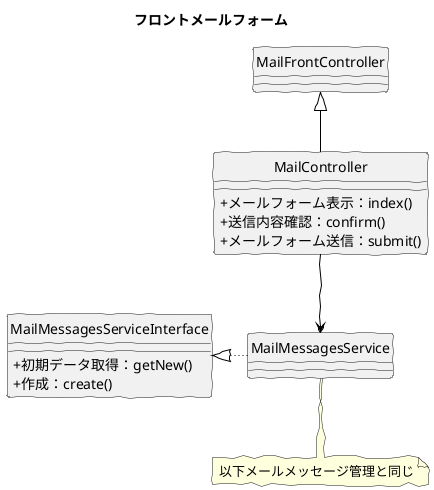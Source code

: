 @startuml
skinparam handwritten true
skinparam backgroundColor white
hide circle
skinparam classAttributeIconSize 0

title フロントメールフォーム

class MailController {
  + メールフォーム表示：index()
  + 送信内容確認：confirm()
  + メールフォーム送信：submit()
}

class MailMessagesServiceInterface {
  + 初期データ取得：getNew()
  + 作成：create()
}

MailController -down[#Black]-> MailMessagesService
MailController -up[#Black]-|> MailFrontController
MailMessagesService -left[dotted,#Black]-|> MailMessagesServiceInterface

note "以下メールメッセージ管理と同じ" as note
MailMessagesService .. note

@enduml
